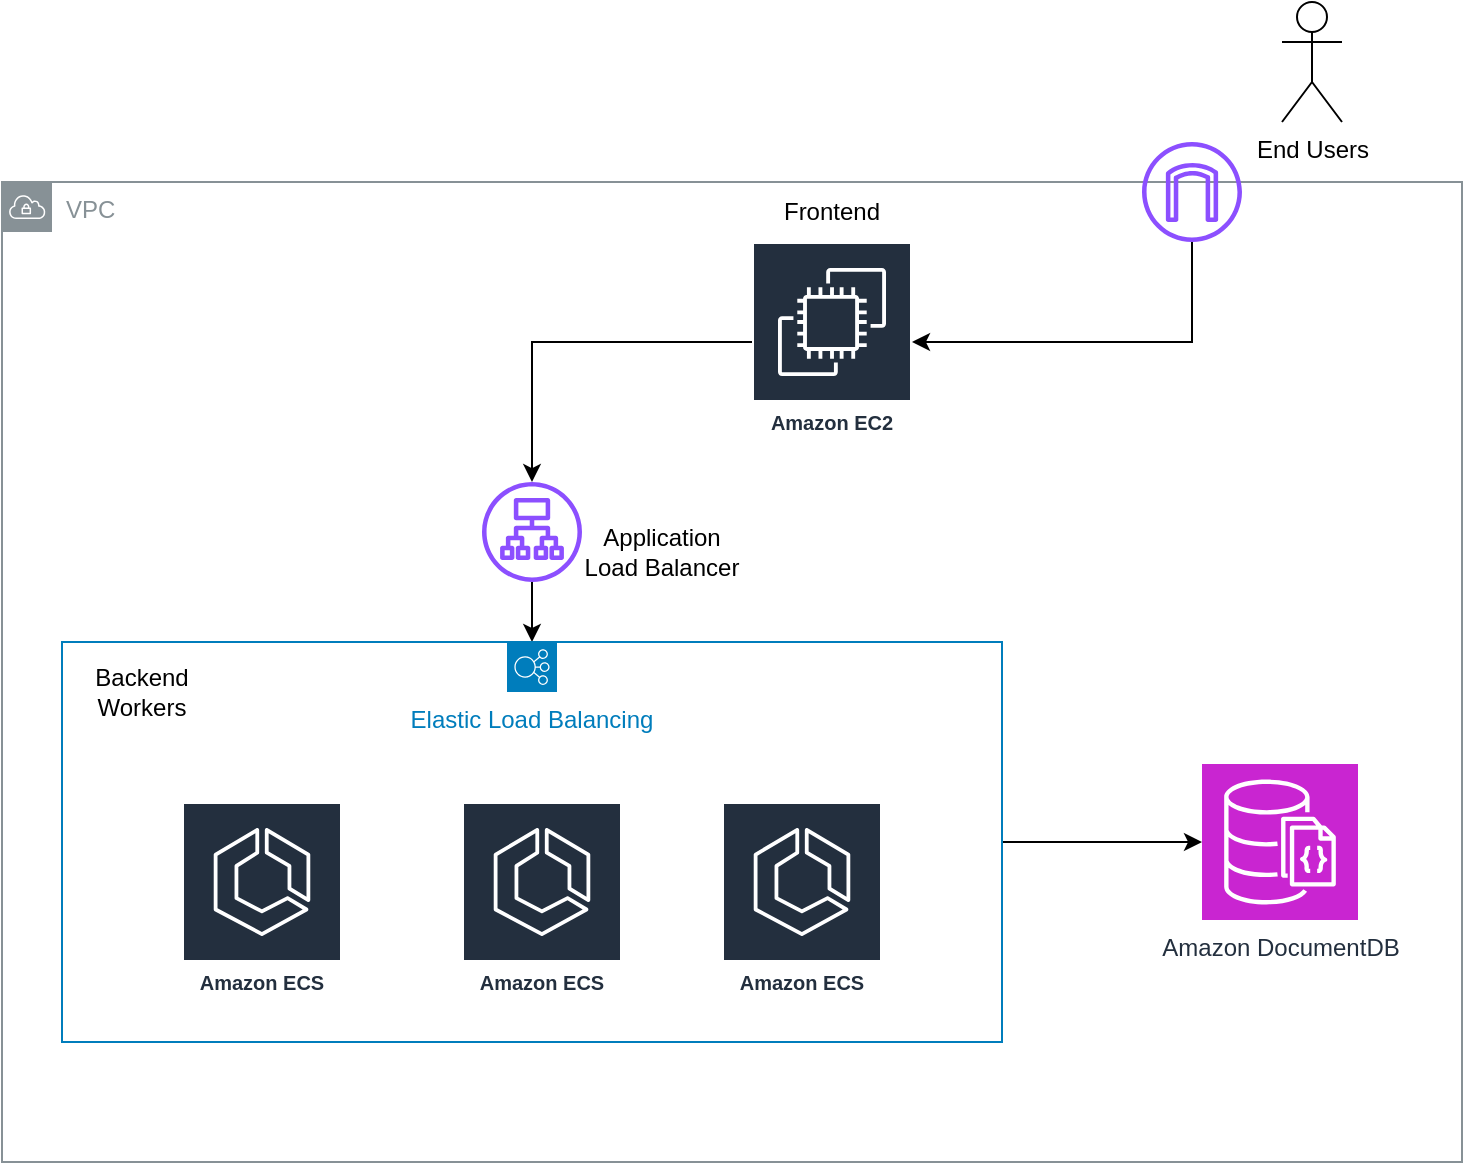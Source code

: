 <mxfile version="26.0.11">
  <diagram name="Page-1" id="AGJyFUty4TOyKWpzbhff">
    <mxGraphModel dx="1789" dy="2434" grid="1" gridSize="10" guides="1" tooltips="1" connect="1" arrows="1" fold="1" page="1" pageScale="1" pageWidth="850" pageHeight="1100" math="0" shadow="0">
      <root>
        <mxCell id="0" />
        <mxCell id="1" parent="0" />
        <mxCell id="ghb1unPhH4rXBoYEDEKf-12" value="VPC" style="sketch=0;outlineConnect=0;gradientColor=none;html=1;whiteSpace=wrap;fontSize=12;fontStyle=0;shape=mxgraph.aws4.group;grIcon=mxgraph.aws4.group_vpc;strokeColor=#879196;fillColor=none;verticalAlign=top;align=left;spacingLeft=30;fontColor=#879196;dashed=0;" vertex="1" parent="1">
          <mxGeometry x="10" y="-50" width="730" height="490" as="geometry" />
        </mxCell>
        <mxCell id="ghb1unPhH4rXBoYEDEKf-1" value="Amazon ECS" style="sketch=0;outlineConnect=0;fontColor=#232F3E;gradientColor=none;strokeColor=#ffffff;fillColor=#232F3E;dashed=0;verticalLabelPosition=middle;verticalAlign=bottom;align=center;html=1;whiteSpace=wrap;fontSize=10;fontStyle=1;spacing=3;shape=mxgraph.aws4.productIcon;prIcon=mxgraph.aws4.ecs;" vertex="1" parent="1">
          <mxGeometry x="100" y="260" width="80" height="100" as="geometry" />
        </mxCell>
        <mxCell id="ghb1unPhH4rXBoYEDEKf-2" value="Amazon ECS" style="sketch=0;outlineConnect=0;fontColor=#232F3E;gradientColor=none;strokeColor=#ffffff;fillColor=#232F3E;dashed=0;verticalLabelPosition=middle;verticalAlign=bottom;align=center;html=1;whiteSpace=wrap;fontSize=10;fontStyle=1;spacing=3;shape=mxgraph.aws4.productIcon;prIcon=mxgraph.aws4.ecs;" vertex="1" parent="1">
          <mxGeometry x="240" y="260" width="80" height="100" as="geometry" />
        </mxCell>
        <mxCell id="ghb1unPhH4rXBoYEDEKf-3" value="Amazon ECS" style="sketch=0;outlineConnect=0;fontColor=#232F3E;gradientColor=none;strokeColor=#ffffff;fillColor=#232F3E;dashed=0;verticalLabelPosition=middle;verticalAlign=bottom;align=center;html=1;whiteSpace=wrap;fontSize=10;fontStyle=1;spacing=3;shape=mxgraph.aws4.productIcon;prIcon=mxgraph.aws4.ecs;" vertex="1" parent="1">
          <mxGeometry x="370" y="260" width="80" height="100" as="geometry" />
        </mxCell>
        <mxCell id="ghb1unPhH4rXBoYEDEKf-9" value="" style="edgeStyle=orthogonalEdgeStyle;rounded=0;orthogonalLoop=1;jettySize=auto;html=1;" edge="1" parent="1" source="ghb1unPhH4rXBoYEDEKf-5" target="ghb1unPhH4rXBoYEDEKf-6">
          <mxGeometry relative="1" as="geometry" />
        </mxCell>
        <mxCell id="ghb1unPhH4rXBoYEDEKf-5" value="" style="sketch=0;outlineConnect=0;fontColor=#232F3E;gradientColor=none;fillColor=#8C4FFF;strokeColor=none;dashed=0;verticalLabelPosition=bottom;verticalAlign=top;align=center;html=1;fontSize=12;fontStyle=0;aspect=fixed;pointerEvents=1;shape=mxgraph.aws4.application_load_balancer;" vertex="1" parent="1">
          <mxGeometry x="250" y="100" width="50" height="50" as="geometry" />
        </mxCell>
        <mxCell id="ghb1unPhH4rXBoYEDEKf-8" value="" style="edgeStyle=orthogonalEdgeStyle;rounded=0;orthogonalLoop=1;jettySize=auto;html=1;" edge="1" parent="1" source="ghb1unPhH4rXBoYEDEKf-6" target="ghb1unPhH4rXBoYEDEKf-7">
          <mxGeometry relative="1" as="geometry" />
        </mxCell>
        <mxCell id="ghb1unPhH4rXBoYEDEKf-6" value="Elastic Load Balancing" style="sketch=0;outlineConnect=0;gradientColor=none;html=1;whiteSpace=wrap;fontSize=12;fontStyle=0;shape=mxgraph.aws4.groupCenter;grIcon=mxgraph.aws4.group_elastic_load_balancing;grStroke=1;strokeColor=#007DBC;fillColor=none;verticalAlign=top;align=center;fontColor=#007DBC;dashed=0;spacingTop=25;" vertex="1" parent="1">
          <mxGeometry x="40" y="180" width="470" height="200" as="geometry" />
        </mxCell>
        <mxCell id="ghb1unPhH4rXBoYEDEKf-7" value="Amazon DocumentDB" style="sketch=0;points=[[0,0,0],[0.25,0,0],[0.5,0,0],[0.75,0,0],[1,0,0],[0,1,0],[0.25,1,0],[0.5,1,0],[0.75,1,0],[1,1,0],[0,0.25,0],[0,0.5,0],[0,0.75,0],[1,0.25,0],[1,0.5,0],[1,0.75,0]];outlineConnect=0;fontColor=#232F3E;fillColor=#C925D1;strokeColor=#ffffff;dashed=0;verticalLabelPosition=bottom;verticalAlign=top;align=center;html=1;fontSize=12;fontStyle=0;aspect=fixed;shape=mxgraph.aws4.resourceIcon;resIcon=mxgraph.aws4.documentdb_with_mongodb_compatibility;" vertex="1" parent="1">
          <mxGeometry x="610" y="241" width="78" height="78" as="geometry" />
        </mxCell>
        <mxCell id="ghb1unPhH4rXBoYEDEKf-11" style="edgeStyle=orthogonalEdgeStyle;rounded=0;orthogonalLoop=1;jettySize=auto;html=1;" edge="1" parent="1" source="ghb1unPhH4rXBoYEDEKf-10" target="ghb1unPhH4rXBoYEDEKf-5">
          <mxGeometry relative="1" as="geometry" />
        </mxCell>
        <mxCell id="ghb1unPhH4rXBoYEDEKf-10" value="Amazon EC2" style="sketch=0;outlineConnect=0;fontColor=#232F3E;gradientColor=none;strokeColor=#ffffff;fillColor=#232F3E;dashed=0;verticalLabelPosition=middle;verticalAlign=bottom;align=center;html=1;whiteSpace=wrap;fontSize=10;fontStyle=1;spacing=3;shape=mxgraph.aws4.productIcon;prIcon=mxgraph.aws4.ec2;" vertex="1" parent="1">
          <mxGeometry x="385" y="-20" width="80" height="100" as="geometry" />
        </mxCell>
        <mxCell id="ghb1unPhH4rXBoYEDEKf-15" style="edgeStyle=orthogonalEdgeStyle;rounded=0;orthogonalLoop=1;jettySize=auto;html=1;" edge="1" parent="1" source="ghb1unPhH4rXBoYEDEKf-13" target="ghb1unPhH4rXBoYEDEKf-10">
          <mxGeometry relative="1" as="geometry">
            <Array as="points">
              <mxPoint x="605" y="30" />
            </Array>
          </mxGeometry>
        </mxCell>
        <mxCell id="ghb1unPhH4rXBoYEDEKf-13" value="" style="sketch=0;outlineConnect=0;fontColor=#232F3E;gradientColor=none;fillColor=#8C4FFF;strokeColor=none;dashed=0;verticalLabelPosition=bottom;verticalAlign=top;align=center;html=1;fontSize=12;fontStyle=0;aspect=fixed;pointerEvents=1;shape=mxgraph.aws4.internet_gateway;" vertex="1" parent="1">
          <mxGeometry x="580" y="-70" width="50" height="50" as="geometry" />
        </mxCell>
        <mxCell id="ghb1unPhH4rXBoYEDEKf-16" value="Application Load Balancer" style="text;html=1;align=center;verticalAlign=middle;whiteSpace=wrap;rounded=0;" vertex="1" parent="1">
          <mxGeometry x="300" y="120" width="80" height="30" as="geometry" />
        </mxCell>
        <mxCell id="ghb1unPhH4rXBoYEDEKf-17" value="Backend Workers" style="text;html=1;align=center;verticalAlign=middle;whiteSpace=wrap;rounded=0;" vertex="1" parent="1">
          <mxGeometry x="50" y="190" width="60" height="30" as="geometry" />
        </mxCell>
        <mxCell id="ghb1unPhH4rXBoYEDEKf-18" value="Frontend" style="text;html=1;align=center;verticalAlign=middle;whiteSpace=wrap;rounded=0;" vertex="1" parent="1">
          <mxGeometry x="395" y="-50" width="60" height="30" as="geometry" />
        </mxCell>
        <mxCell id="ghb1unPhH4rXBoYEDEKf-19" value="End Users" style="shape=umlActor;verticalLabelPosition=bottom;verticalAlign=top;html=1;outlineConnect=0;" vertex="1" parent="1">
          <mxGeometry x="650" y="-140" width="30" height="60" as="geometry" />
        </mxCell>
      </root>
    </mxGraphModel>
  </diagram>
</mxfile>
